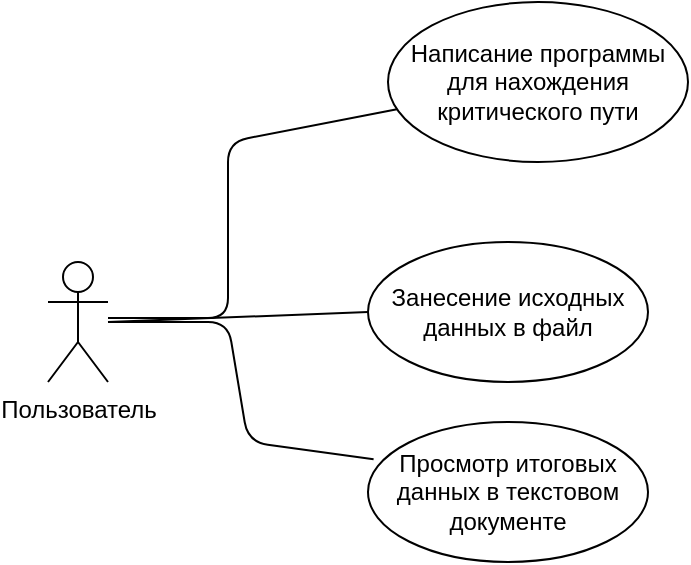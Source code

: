 <mxfile version="14.8.4" type="github"><diagram id="C5RBs43oDa-KdzZeNtuy" name="Page-1"><mxGraphModel dx="1038" dy="521" grid="1" gridSize="10" guides="1" tooltips="1" connect="1" arrows="1" fold="1" page="1" pageScale="1" pageWidth="827" pageHeight="1169" math="0" shadow="0"><root><mxCell id="WIyWlLk6GJQsqaUBKTNV-0"/><mxCell id="WIyWlLk6GJQsqaUBKTNV-1" parent="WIyWlLk6GJQsqaUBKTNV-0"/><mxCell id="NEPZLvmWdOHyEGDGecH2-49" style="edgeStyle=orthogonalEdgeStyle;rounded=0;orthogonalLoop=1;jettySize=auto;html=1;exitX=0.5;exitY=1;exitDx=0;exitDy=0;" edge="1" parent="WIyWlLk6GJQsqaUBKTNV-1"><mxGeometry relative="1" as="geometry"><mxPoint x="467.5" y="300" as="sourcePoint"/><mxPoint x="467.5" y="300" as="targetPoint"/></mxGeometry></mxCell><mxCell id="NEPZLvmWdOHyEGDGecH2-51" value="Пользователь" style="shape=umlActor;verticalLabelPosition=bottom;verticalAlign=top;html=1;" vertex="1" parent="WIyWlLk6GJQsqaUBKTNV-1"><mxGeometry x="220" y="220" width="30" height="60" as="geometry"/></mxCell><mxCell id="NEPZLvmWdOHyEGDGecH2-56" value="Написание программы для нахождения критического пути" style="ellipse;whiteSpace=wrap;html=1;" vertex="1" parent="WIyWlLk6GJQsqaUBKTNV-1"><mxGeometry x="390" y="90" width="150" height="80" as="geometry"/></mxCell><mxCell id="NEPZLvmWdOHyEGDGecH2-57" value="Занесение исходных данных в файл" style="ellipse;whiteSpace=wrap;html=1;" vertex="1" parent="WIyWlLk6GJQsqaUBKTNV-1"><mxGeometry x="380" y="210" width="140" height="70" as="geometry"/></mxCell><mxCell id="NEPZLvmWdOHyEGDGecH2-58" value="Просмотр итоговых данных в текстовом документе" style="ellipse;whiteSpace=wrap;html=1;" vertex="1" parent="WIyWlLk6GJQsqaUBKTNV-1"><mxGeometry x="380" y="300" width="140" height="70" as="geometry"/></mxCell><mxCell id="NEPZLvmWdOHyEGDGecH2-62" value="" style="endArrow=none;html=1;" edge="1" parent="WIyWlLk6GJQsqaUBKTNV-1" target="NEPZLvmWdOHyEGDGecH2-56"><mxGeometry width="50" height="50" relative="1" as="geometry"><mxPoint x="250" y="248" as="sourcePoint"/><mxPoint x="320" y="205" as="targetPoint"/><Array as="points"><mxPoint x="310" y="248"/><mxPoint x="310" y="160"/></Array></mxGeometry></mxCell><mxCell id="NEPZLvmWdOHyEGDGecH2-63" value="" style="endArrow=none;html=1;entryX=0;entryY=0.5;entryDx=0;entryDy=0;" edge="1" parent="WIyWlLk6GJQsqaUBKTNV-1" target="NEPZLvmWdOHyEGDGecH2-57"><mxGeometry width="50" height="50" relative="1" as="geometry"><mxPoint x="250" y="250" as="sourcePoint"/><mxPoint x="370" y="250" as="targetPoint"/></mxGeometry></mxCell><mxCell id="NEPZLvmWdOHyEGDGecH2-64" value="" style="endArrow=none;html=1;entryX=0.02;entryY=0.266;entryDx=0;entryDy=0;entryPerimeter=0;" edge="1" parent="WIyWlLk6GJQsqaUBKTNV-1" target="NEPZLvmWdOHyEGDGecH2-58"><mxGeometry width="50" height="50" relative="1" as="geometry"><mxPoint x="250" y="250" as="sourcePoint"/><mxPoint x="380" y="260" as="targetPoint"/><Array as="points"><mxPoint x="310" y="250"/><mxPoint x="320" y="310"/></Array></mxGeometry></mxCell></root></mxGraphModel></diagram></mxfile>